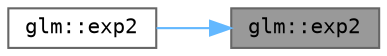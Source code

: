 digraph "glm::exp2"
{
 // LATEX_PDF_SIZE
  bgcolor="transparent";
  edge [fontname=Terminal,fontsize=10,labelfontname=Helvetica,labelfontsize=10];
  node [fontname=Terminal,fontsize=10,shape=box,height=0.2,width=0.4];
  rankdir="RL";
  Node1 [label="glm::exp2",height=0.2,width=0.4,color="gray40", fillcolor="grey60", style="filled", fontcolor="black",tooltip=" "];
  Node1 -> Node2 [dir="back",color="steelblue1",style="solid"];
  Node2 [label="glm::exp2",height=0.2,width=0.4,color="grey40", fillcolor="white", style="filled",URL="$group__core__func__exponential.html#ga846320088ef029c37c3c139e53841fdd",tooltip=" "];
}
